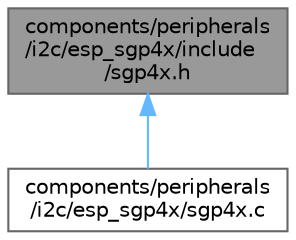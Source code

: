 digraph "components/peripherals/i2c/esp_sgp4x/include/sgp4x.h"
{
 // LATEX_PDF_SIZE
  bgcolor="transparent";
  edge [fontname=Helvetica,fontsize=10,labelfontname=Helvetica,labelfontsize=10];
  node [fontname=Helvetica,fontsize=10,shape=box,height=0.2,width=0.4];
  Node1 [id="Node000001",label="components/peripherals\l/i2c/esp_sgp4x/include\l/sgp4x.h",height=0.2,width=0.4,color="gray40", fillcolor="grey60", style="filled", fontcolor="black",tooltip=" "];
  Node1 -> Node2 [id="edge1_Node000001_Node000002",dir="back",color="steelblue1",style="solid",tooltip=" "];
  Node2 [id="Node000002",label="components/peripherals\l/i2c/esp_sgp4x/sgp4x.c",height=0.2,width=0.4,color="grey40", fillcolor="white", style="filled",URL="$sgp4x_8c.html",tooltip=" "];
}
